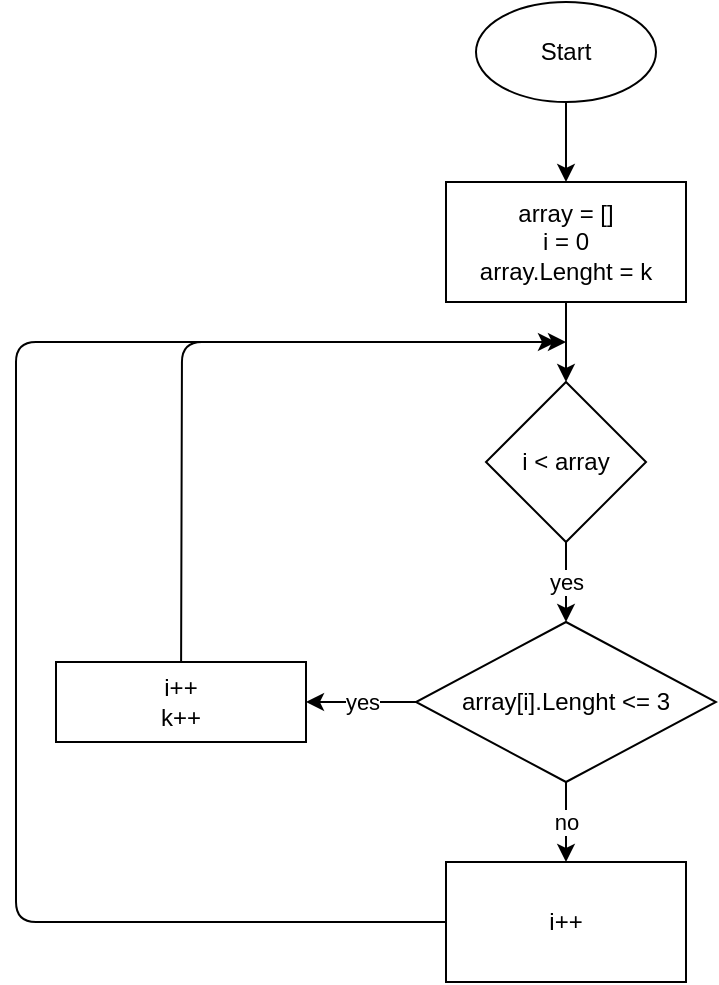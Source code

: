 <mxfile>
    <diagram id="Y8ghIMa1SX4UcNlCVzA9" name="Страница 1">
        <mxGraphModel dx="743" dy="622" grid="1" gridSize="10" guides="1" tooltips="1" connect="1" arrows="1" fold="1" page="1" pageScale="1" pageWidth="827" pageHeight="1169" math="0" shadow="0">
            <root>
                <mxCell id="0"/>
                <mxCell id="1" parent="0"/>
                <mxCell id="5" value="" style="edgeStyle=none;html=1;" parent="1" source="2" target="3" edge="1">
                    <mxGeometry relative="1" as="geometry"/>
                </mxCell>
                <mxCell id="2" value="Start" style="ellipse;whiteSpace=wrap;html=1;" parent="1" vertex="1">
                    <mxGeometry x="300" y="20" width="90" height="50" as="geometry"/>
                </mxCell>
                <mxCell id="14" value="" style="edgeStyle=none;html=1;" edge="1" parent="1" source="3" target="13">
                    <mxGeometry relative="1" as="geometry"/>
                </mxCell>
                <mxCell id="3" value="array = []&lt;br&gt;i = 0&lt;br&gt;array.Lenght = k" style="rounded=0;whiteSpace=wrap;html=1;" parent="1" vertex="1">
                    <mxGeometry x="285" y="110" width="120" height="60" as="geometry"/>
                </mxCell>
                <mxCell id="17" value="no" style="edgeStyle=none;html=1;" edge="1" parent="1" source="4" target="16">
                    <mxGeometry relative="1" as="geometry"/>
                </mxCell>
                <mxCell id="18" value="yes" style="edgeStyle=none;html=1;" edge="1" parent="1" source="4" target="7">
                    <mxGeometry relative="1" as="geometry"/>
                </mxCell>
                <mxCell id="4" value="array[i].Lenght &amp;lt;= 3&lt;br&gt;" style="rhombus;whiteSpace=wrap;html=1;" parent="1" vertex="1">
                    <mxGeometry x="270" y="330" width="150" height="80" as="geometry"/>
                </mxCell>
                <mxCell id="19" style="edgeStyle=none;html=1;" edge="1" parent="1" source="7">
                    <mxGeometry relative="1" as="geometry">
                        <mxPoint x="340" y="190" as="targetPoint"/>
                        <Array as="points">
                            <mxPoint x="153" y="190"/>
                        </Array>
                    </mxGeometry>
                </mxCell>
                <mxCell id="7" value="i++&lt;br&gt;k++" style="rounded=0;whiteSpace=wrap;html=1;" parent="1" vertex="1">
                    <mxGeometry x="90" y="350" width="125" height="40" as="geometry"/>
                </mxCell>
                <mxCell id="15" value="yes" style="edgeStyle=none;html=1;" edge="1" parent="1" source="13" target="4">
                    <mxGeometry relative="1" as="geometry"/>
                </mxCell>
                <mxCell id="13" value="i &amp;lt; array" style="rhombus;whiteSpace=wrap;html=1;" vertex="1" parent="1">
                    <mxGeometry x="305" y="210" width="80" height="80" as="geometry"/>
                </mxCell>
                <mxCell id="20" style="edgeStyle=none;html=1;" edge="1" parent="1" source="16">
                    <mxGeometry relative="1" as="geometry">
                        <mxPoint x="345" y="190" as="targetPoint"/>
                        <Array as="points">
                            <mxPoint x="70" y="480"/>
                            <mxPoint x="70" y="320"/>
                            <mxPoint x="70" y="190"/>
                        </Array>
                    </mxGeometry>
                </mxCell>
                <mxCell id="16" value="i++" style="rounded=0;whiteSpace=wrap;html=1;" vertex="1" parent="1">
                    <mxGeometry x="285" y="450" width="120" height="60" as="geometry"/>
                </mxCell>
            </root>
        </mxGraphModel>
    </diagram>
</mxfile>